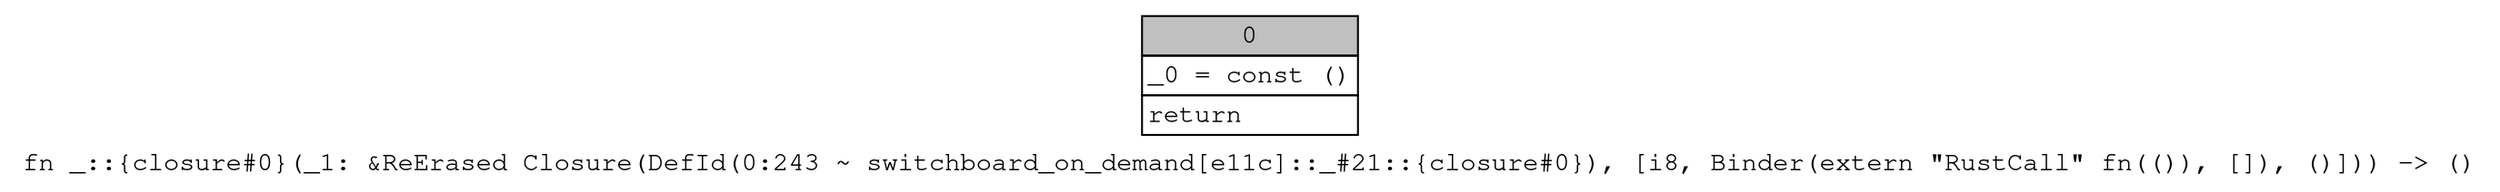 digraph Mir_0_243 {
    graph [fontname="Courier, monospace"];
    node [fontname="Courier, monospace"];
    edge [fontname="Courier, monospace"];
    label=<fn _::{closure#0}(_1: &amp;ReErased Closure(DefId(0:243 ~ switchboard_on_demand[e11c]::_#21::{closure#0}), [i8, Binder(extern &quot;RustCall&quot; fn(()), []), ()])) -&gt; ()<br align="left"/>>;
    bb0__0_243 [shape="none", label=<<table border="0" cellborder="1" cellspacing="0"><tr><td bgcolor="gray" align="center" colspan="1">0</td></tr><tr><td align="left" balign="left">_0 = const ()<br/></td></tr><tr><td align="left">return</td></tr></table>>];
}
